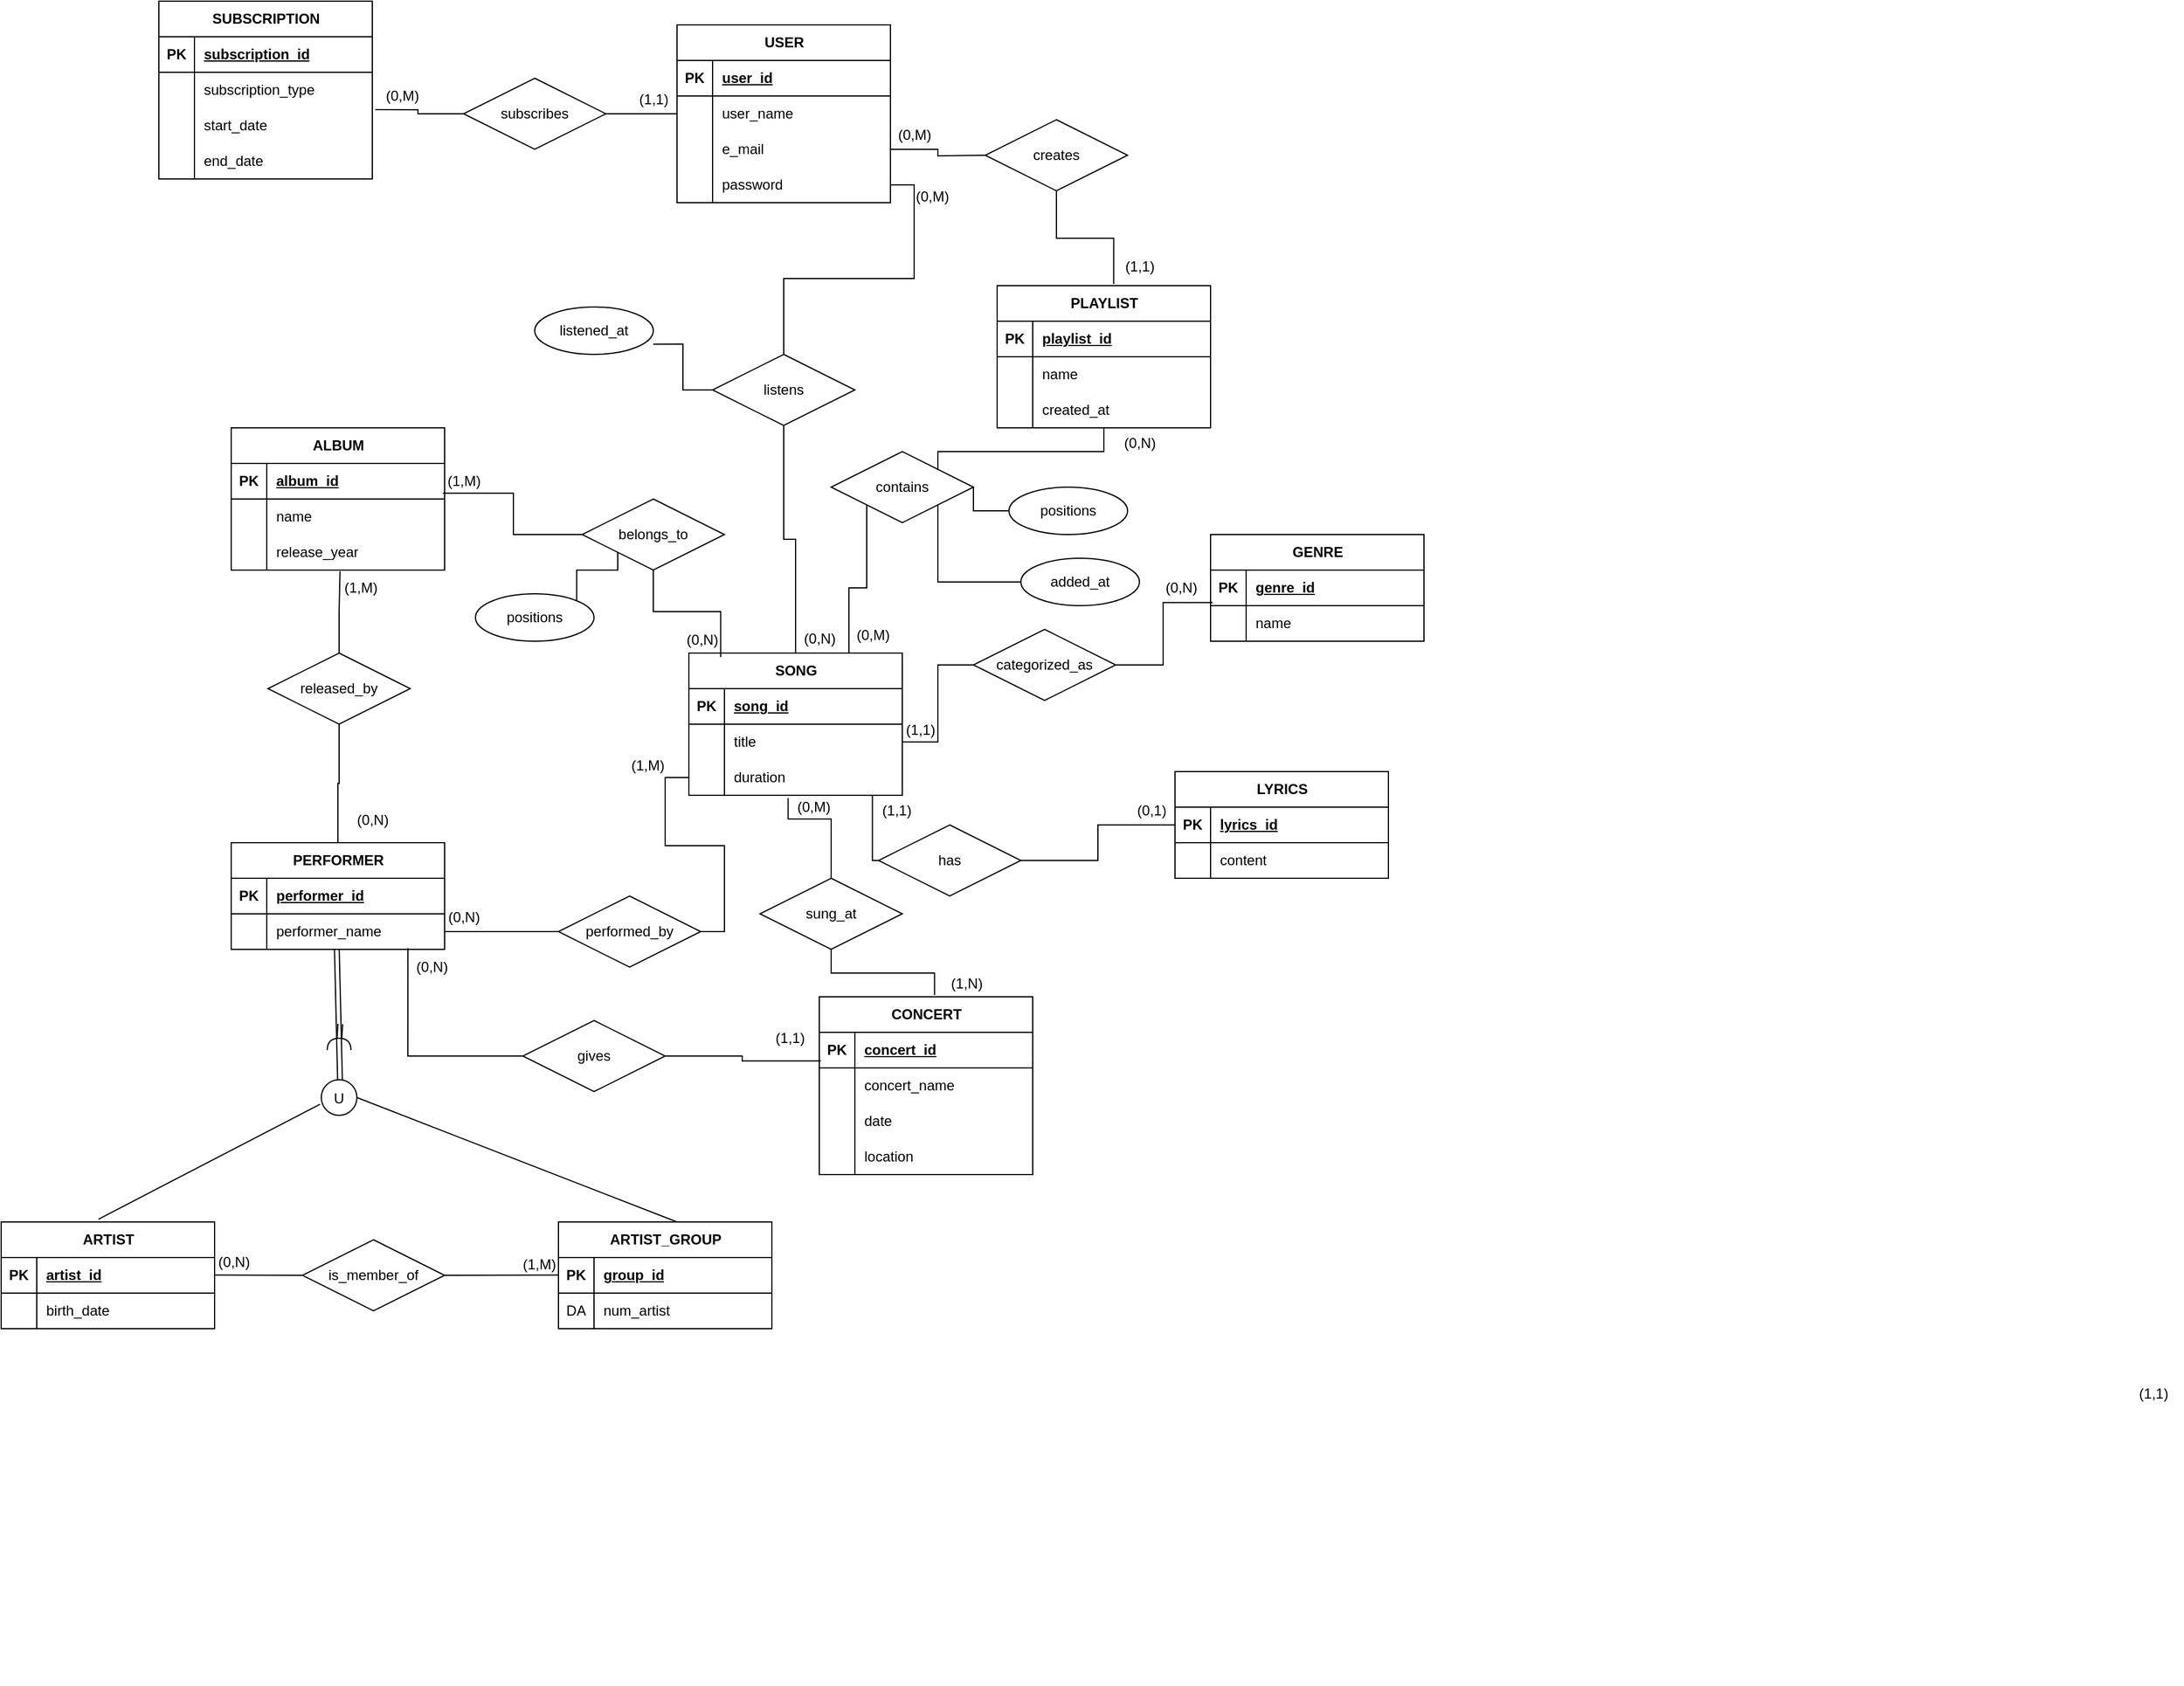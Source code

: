<mxfile version="24.9.0">
  <diagram name="Sayfa -1" id="PRqtSLGN0Fp80cu9XWL-">
    <mxGraphModel grid="1" page="1" gridSize="10" guides="1" tooltips="1" connect="1" arrows="1" fold="1" pageScale="1" pageWidth="827" pageHeight="1169" math="0" shadow="0">
      <root>
        <mxCell id="0" />
        <mxCell id="1" parent="0" />
        <mxCell id="9pSKVWQmaO97GeXESqrU-8" value="ARTIST" style="shape=table;startSize=30;container=1;collapsible=1;childLayout=tableLayout;fixedRows=1;rowLines=0;fontStyle=1;align=center;resizeLast=1;html=1;" vertex="1" parent="1">
          <mxGeometry x="130" y="200" width="180" height="90" as="geometry">
            <mxRectangle x="90" y="230" width="70" height="30" as="alternateBounds" />
          </mxGeometry>
        </mxCell>
        <mxCell id="9pSKVWQmaO97GeXESqrU-9" value="" style="shape=tableRow;horizontal=0;startSize=0;swimlaneHead=0;swimlaneBody=0;fillColor=none;collapsible=0;dropTarget=0;points=[[0,0.5],[1,0.5]];portConstraint=eastwest;top=0;left=0;right=0;bottom=1;" vertex="1" parent="9pSKVWQmaO97GeXESqrU-8">
          <mxGeometry y="30" width="180" height="30" as="geometry" />
        </mxCell>
        <mxCell id="9pSKVWQmaO97GeXESqrU-10" value="PK" style="shape=partialRectangle;connectable=0;fillColor=none;top=0;left=0;bottom=0;right=0;fontStyle=1;overflow=hidden;whiteSpace=wrap;html=1;" vertex="1" parent="9pSKVWQmaO97GeXESqrU-9">
          <mxGeometry width="30" height="30" as="geometry">
            <mxRectangle width="30" height="30" as="alternateBounds" />
          </mxGeometry>
        </mxCell>
        <mxCell id="9pSKVWQmaO97GeXESqrU-11" value="artist_id" style="shape=partialRectangle;connectable=0;fillColor=none;top=0;left=0;bottom=0;right=0;align=left;spacingLeft=6;fontStyle=5;overflow=hidden;whiteSpace=wrap;html=1;" vertex="1" parent="9pSKVWQmaO97GeXESqrU-9">
          <mxGeometry x="30" width="150" height="30" as="geometry">
            <mxRectangle width="150" height="30" as="alternateBounds" />
          </mxGeometry>
        </mxCell>
        <mxCell id="9pSKVWQmaO97GeXESqrU-12" value="" style="shape=tableRow;horizontal=0;startSize=0;swimlaneHead=0;swimlaneBody=0;fillColor=none;collapsible=0;dropTarget=0;points=[[0,0.5],[1,0.5]];portConstraint=eastwest;top=0;left=0;right=0;bottom=0;" vertex="1" parent="9pSKVWQmaO97GeXESqrU-8">
          <mxGeometry y="60" width="180" height="30" as="geometry" />
        </mxCell>
        <mxCell id="9pSKVWQmaO97GeXESqrU-13" value="" style="shape=partialRectangle;connectable=0;fillColor=none;top=0;left=0;bottom=0;right=0;editable=1;overflow=hidden;whiteSpace=wrap;html=1;" vertex="1" parent="9pSKVWQmaO97GeXESqrU-12">
          <mxGeometry width="30" height="30" as="geometry">
            <mxRectangle width="30" height="30" as="alternateBounds" />
          </mxGeometry>
        </mxCell>
        <mxCell id="9pSKVWQmaO97GeXESqrU-14" value="birth_date" style="shape=partialRectangle;connectable=0;fillColor=none;top=0;left=0;bottom=0;right=0;align=left;spacingLeft=6;overflow=hidden;whiteSpace=wrap;html=1;" vertex="1" parent="9pSKVWQmaO97GeXESqrU-12">
          <mxGeometry x="30" width="150" height="30" as="geometry">
            <mxRectangle width="150" height="30" as="alternateBounds" />
          </mxGeometry>
        </mxCell>
        <mxCell id="9pSKVWQmaO97GeXESqrU-21" value="GENRE" style="shape=table;startSize=30;container=1;collapsible=1;childLayout=tableLayout;fixedRows=1;rowLines=0;fontStyle=1;align=center;resizeLast=1;html=1;" vertex="1" parent="1">
          <mxGeometry x="1150" y="-380" width="180" height="90" as="geometry">
            <mxRectangle x="90" y="230" width="70" height="30" as="alternateBounds" />
          </mxGeometry>
        </mxCell>
        <mxCell id="9pSKVWQmaO97GeXESqrU-22" value="" style="shape=tableRow;horizontal=0;startSize=0;swimlaneHead=0;swimlaneBody=0;fillColor=none;collapsible=0;dropTarget=0;points=[[0,0.5],[1,0.5]];portConstraint=eastwest;top=0;left=0;right=0;bottom=1;" vertex="1" parent="9pSKVWQmaO97GeXESqrU-21">
          <mxGeometry y="30" width="180" height="30" as="geometry" />
        </mxCell>
        <mxCell id="9pSKVWQmaO97GeXESqrU-23" value="PK" style="shape=partialRectangle;connectable=0;fillColor=none;top=0;left=0;bottom=0;right=0;fontStyle=1;overflow=hidden;whiteSpace=wrap;html=1;" vertex="1" parent="9pSKVWQmaO97GeXESqrU-22">
          <mxGeometry width="30" height="30" as="geometry">
            <mxRectangle width="30" height="30" as="alternateBounds" />
          </mxGeometry>
        </mxCell>
        <mxCell id="9pSKVWQmaO97GeXESqrU-24" value="genre_id" style="shape=partialRectangle;connectable=0;fillColor=none;top=0;left=0;bottom=0;right=0;align=left;spacingLeft=6;fontStyle=5;overflow=hidden;whiteSpace=wrap;html=1;" vertex="1" parent="9pSKVWQmaO97GeXESqrU-22">
          <mxGeometry x="30" width="150" height="30" as="geometry">
            <mxRectangle width="150" height="30" as="alternateBounds" />
          </mxGeometry>
        </mxCell>
        <mxCell id="9pSKVWQmaO97GeXESqrU-25" value="" style="shape=tableRow;horizontal=0;startSize=0;swimlaneHead=0;swimlaneBody=0;fillColor=none;collapsible=0;dropTarget=0;points=[[0,0.5],[1,0.5]];portConstraint=eastwest;top=0;left=0;right=0;bottom=0;" vertex="1" parent="9pSKVWQmaO97GeXESqrU-21">
          <mxGeometry y="60" width="180" height="30" as="geometry" />
        </mxCell>
        <mxCell id="9pSKVWQmaO97GeXESqrU-26" value="" style="shape=partialRectangle;connectable=0;fillColor=none;top=0;left=0;bottom=0;right=0;editable=1;overflow=hidden;whiteSpace=wrap;html=1;" vertex="1" parent="9pSKVWQmaO97GeXESqrU-25">
          <mxGeometry width="30" height="30" as="geometry">
            <mxRectangle width="30" height="30" as="alternateBounds" />
          </mxGeometry>
        </mxCell>
        <mxCell id="9pSKVWQmaO97GeXESqrU-27" value="name&lt;span style=&quot;white-space: pre;&quot;&gt;&#x9;&lt;/span&gt;" style="shape=partialRectangle;connectable=0;fillColor=none;top=0;left=0;bottom=0;right=0;align=left;spacingLeft=6;overflow=hidden;whiteSpace=wrap;html=1;" vertex="1" parent="9pSKVWQmaO97GeXESqrU-25">
          <mxGeometry x="30" width="150" height="30" as="geometry">
            <mxRectangle width="150" height="30" as="alternateBounds" />
          </mxGeometry>
        </mxCell>
        <mxCell id="9pSKVWQmaO97GeXESqrU-41" value="ARTIST_GROUP" style="shape=table;startSize=30;container=1;collapsible=1;childLayout=tableLayout;fixedRows=1;rowLines=0;fontStyle=1;align=center;resizeLast=1;html=1;" vertex="1" parent="1">
          <mxGeometry x="600" y="200" width="180" height="90" as="geometry">
            <mxRectangle x="90" y="230" width="70" height="30" as="alternateBounds" />
          </mxGeometry>
        </mxCell>
        <mxCell id="9pSKVWQmaO97GeXESqrU-42" value="" style="shape=tableRow;horizontal=0;startSize=0;swimlaneHead=0;swimlaneBody=0;fillColor=none;collapsible=0;dropTarget=0;points=[[0,0.5],[1,0.5]];portConstraint=eastwest;top=0;left=0;right=0;bottom=1;" vertex="1" parent="9pSKVWQmaO97GeXESqrU-41">
          <mxGeometry y="30" width="180" height="30" as="geometry" />
        </mxCell>
        <mxCell id="9pSKVWQmaO97GeXESqrU-43" value="PK" style="shape=partialRectangle;connectable=0;fillColor=none;top=0;left=0;bottom=0;right=0;fontStyle=1;overflow=hidden;whiteSpace=wrap;html=1;" vertex="1" parent="9pSKVWQmaO97GeXESqrU-42">
          <mxGeometry width="30" height="30" as="geometry">
            <mxRectangle width="30" height="30" as="alternateBounds" />
          </mxGeometry>
        </mxCell>
        <mxCell id="9pSKVWQmaO97GeXESqrU-44" value="group_id" style="shape=partialRectangle;connectable=0;fillColor=none;top=0;left=0;bottom=0;right=0;align=left;spacingLeft=6;fontStyle=5;overflow=hidden;whiteSpace=wrap;html=1;" vertex="1" parent="9pSKVWQmaO97GeXESqrU-42">
          <mxGeometry x="30" width="150" height="30" as="geometry">
            <mxRectangle width="150" height="30" as="alternateBounds" />
          </mxGeometry>
        </mxCell>
        <mxCell id="9pSKVWQmaO97GeXESqrU-45" value="" style="shape=tableRow;horizontal=0;startSize=0;swimlaneHead=0;swimlaneBody=0;fillColor=none;collapsible=0;dropTarget=0;points=[[0,0.5],[1,0.5]];portConstraint=eastwest;top=0;left=0;right=0;bottom=0;" vertex="1" parent="9pSKVWQmaO97GeXESqrU-41">
          <mxGeometry y="60" width="180" height="30" as="geometry" />
        </mxCell>
        <mxCell id="9pSKVWQmaO97GeXESqrU-46" value="DA" style="shape=partialRectangle;connectable=0;fillColor=none;top=0;left=0;bottom=0;right=0;editable=1;overflow=hidden;whiteSpace=wrap;html=1;" vertex="1" parent="9pSKVWQmaO97GeXESqrU-45">
          <mxGeometry width="30" height="30" as="geometry">
            <mxRectangle width="30" height="30" as="alternateBounds" />
          </mxGeometry>
        </mxCell>
        <mxCell id="9pSKVWQmaO97GeXESqrU-47" value="num_artist" style="shape=partialRectangle;connectable=0;fillColor=none;top=0;left=0;bottom=0;right=0;align=left;spacingLeft=6;overflow=hidden;whiteSpace=wrap;html=1;" vertex="1" parent="9pSKVWQmaO97GeXESqrU-45">
          <mxGeometry x="30" width="150" height="30" as="geometry">
            <mxRectangle width="150" height="30" as="alternateBounds" />
          </mxGeometry>
        </mxCell>
        <mxCell id="9pSKVWQmaO97GeXESqrU-54" value="PERFORMER" style="shape=table;startSize=30;container=1;collapsible=1;childLayout=tableLayout;fixedRows=1;rowLines=0;fontStyle=1;align=center;resizeLast=1;html=1;" vertex="1" parent="1">
          <mxGeometry x="324" y="-120" width="180" height="90" as="geometry">
            <mxRectangle x="90" y="230" width="70" height="30" as="alternateBounds" />
          </mxGeometry>
        </mxCell>
        <mxCell id="9pSKVWQmaO97GeXESqrU-55" value="" style="shape=tableRow;horizontal=0;startSize=0;swimlaneHead=0;swimlaneBody=0;fillColor=none;collapsible=0;dropTarget=0;points=[[0,0.5],[1,0.5]];portConstraint=eastwest;top=0;left=0;right=0;bottom=1;" vertex="1" parent="9pSKVWQmaO97GeXESqrU-54">
          <mxGeometry y="30" width="180" height="30" as="geometry" />
        </mxCell>
        <mxCell id="9pSKVWQmaO97GeXESqrU-56" value="PK" style="shape=partialRectangle;connectable=0;fillColor=none;top=0;left=0;bottom=0;right=0;fontStyle=1;overflow=hidden;whiteSpace=wrap;html=1;" vertex="1" parent="9pSKVWQmaO97GeXESqrU-55">
          <mxGeometry width="30" height="30" as="geometry">
            <mxRectangle width="30" height="30" as="alternateBounds" />
          </mxGeometry>
        </mxCell>
        <mxCell id="9pSKVWQmaO97GeXESqrU-57" value="performer_id" style="shape=partialRectangle;connectable=0;fillColor=none;top=0;left=0;bottom=0;right=0;align=left;spacingLeft=6;fontStyle=5;overflow=hidden;whiteSpace=wrap;html=1;" vertex="1" parent="9pSKVWQmaO97GeXESqrU-55">
          <mxGeometry x="30" width="150" height="30" as="geometry">
            <mxRectangle width="150" height="30" as="alternateBounds" />
          </mxGeometry>
        </mxCell>
        <mxCell id="9pSKVWQmaO97GeXESqrU-58" value="" style="shape=tableRow;horizontal=0;startSize=0;swimlaneHead=0;swimlaneBody=0;fillColor=none;collapsible=0;dropTarget=0;points=[[0,0.5],[1,0.5]];portConstraint=eastwest;top=0;left=0;right=0;bottom=0;" vertex="1" parent="9pSKVWQmaO97GeXESqrU-54">
          <mxGeometry y="60" width="180" height="30" as="geometry" />
        </mxCell>
        <mxCell id="9pSKVWQmaO97GeXESqrU-59" value="" style="shape=partialRectangle;connectable=0;fillColor=none;top=0;left=0;bottom=0;right=0;editable=1;overflow=hidden;whiteSpace=wrap;html=1;" vertex="1" parent="9pSKVWQmaO97GeXESqrU-58">
          <mxGeometry width="30" height="30" as="geometry">
            <mxRectangle width="30" height="30" as="alternateBounds" />
          </mxGeometry>
        </mxCell>
        <mxCell id="9pSKVWQmaO97GeXESqrU-60" value="performer_name&lt;span style=&quot;white-space: pre;&quot;&gt;&#x9;&lt;/span&gt;" style="shape=partialRectangle;connectable=0;fillColor=none;top=0;left=0;bottom=0;right=0;align=left;spacingLeft=6;overflow=hidden;whiteSpace=wrap;html=1;" vertex="1" parent="9pSKVWQmaO97GeXESqrU-58">
          <mxGeometry x="30" width="150" height="30" as="geometry">
            <mxRectangle width="150" height="30" as="alternateBounds" />
          </mxGeometry>
        </mxCell>
        <mxCell id="9pSKVWQmaO97GeXESqrU-68" value="is_member_of" style="shape=rhombus;perimeter=rhombusPerimeter;whiteSpace=wrap;html=1;align=center;" vertex="1" parent="1">
          <mxGeometry x="384" y="215" width="120" height="60" as="geometry" />
        </mxCell>
        <mxCell id="9pSKVWQmaO97GeXESqrU-69" value="" style="shape=link;html=1;rounded=0;exitX=0.495;exitY=0.988;exitDx=0;exitDy=0;exitPerimeter=0;" edge="1" parent="1" source="9pSKVWQmaO97GeXESqrU-58">
          <mxGeometry relative="1" as="geometry">
            <mxPoint x="414" y="50" as="sourcePoint" />
            <mxPoint x="416" y="90" as="targetPoint" />
          </mxGeometry>
        </mxCell>
        <mxCell id="9pSKVWQmaO97GeXESqrU-73" style="rounded=0;orthogonalLoop=1;jettySize=auto;html=1;exitX=1;exitY=0.5;exitDx=0;exitDy=0;entryX=0.556;entryY=0;entryDx=0;entryDy=0;entryPerimeter=0;endArrow=none;endFill=0;" edge="1" parent="1" source="9pSKVWQmaO97GeXESqrU-71" target="9pSKVWQmaO97GeXESqrU-41">
          <mxGeometry relative="1" as="geometry" />
        </mxCell>
        <mxCell id="9pSKVWQmaO97GeXESqrU-71" value="U" style="ellipse;fontStyle=0" vertex="1" parent="1">
          <mxGeometry x="400" y="80" width="30" height="30" as="geometry" />
        </mxCell>
        <mxCell id="9pSKVWQmaO97GeXESqrU-72" value="" style="endArrow=none;html=1;rounded=0;exitX=0.456;exitY=-0.026;exitDx=0;exitDy=0;exitPerimeter=0;entryX=-0.037;entryY=0.69;entryDx=0;entryDy=0;entryPerimeter=0;" edge="1" parent="1" source="9pSKVWQmaO97GeXESqrU-8" target="9pSKVWQmaO97GeXESqrU-71">
          <mxGeometry relative="1" as="geometry">
            <mxPoint x="320" y="110" as="sourcePoint" />
            <mxPoint x="480" y="110" as="targetPoint" />
          </mxGeometry>
        </mxCell>
        <mxCell id="9pSKVWQmaO97GeXESqrU-75" value="" style="shape=link;html=1;rounded=0;exitX=0.504;exitY=0.988;exitDx=0;exitDy=0;exitPerimeter=0;" edge="1" parent="1" target="9pSKVWQmaO97GeXESqrU-74">
          <mxGeometry relative="1" as="geometry">
            <mxPoint x="416" y="33" as="sourcePoint" />
            <mxPoint x="416" y="90" as="targetPoint" />
          </mxGeometry>
        </mxCell>
        <mxCell id="9pSKVWQmaO97GeXESqrU-74" value="" style="shape=requiredInterface;html=1;verticalLabelPosition=bottom;sketch=0;rotation=-90;" vertex="1" parent="1">
          <mxGeometry x="410" y="40" width="10" height="20" as="geometry" />
        </mxCell>
        <mxCell id="9pSKVWQmaO97GeXESqrU-76" value="" style="endArrow=none;html=1;rounded=0;exitX=1;exitY=0.5;exitDx=0;exitDy=0;" edge="1" parent="1" source="9pSKVWQmaO97GeXESqrU-68">
          <mxGeometry relative="1" as="geometry">
            <mxPoint x="440" y="244.71" as="sourcePoint" />
            <mxPoint x="600" y="244.71" as="targetPoint" />
          </mxGeometry>
        </mxCell>
        <mxCell id="9pSKVWQmaO97GeXESqrU-77" value="(1,M)" style="resizable=0;html=1;whiteSpace=wrap;align=right;verticalAlign=bottom;" connectable="0" vertex="1" parent="9pSKVWQmaO97GeXESqrU-76">
          <mxGeometry x="1" relative="1" as="geometry" />
        </mxCell>
        <mxCell id="9pSKVWQmaO97GeXESqrU-79" value="" style="endArrow=none;html=1;rounded=0;entryX=0;entryY=0.5;entryDx=0;entryDy=0;" edge="1" parent="1" target="9pSKVWQmaO97GeXESqrU-68">
          <mxGeometry relative="1" as="geometry">
            <mxPoint x="310" y="244.71" as="sourcePoint" />
            <mxPoint x="470" y="244.71" as="targetPoint" />
          </mxGeometry>
        </mxCell>
        <mxCell id="9pSKVWQmaO97GeXESqrU-80" value="" style="resizable=0;html=1;whiteSpace=wrap;align=right;verticalAlign=bottom;" connectable="0" vertex="1" parent="9pSKVWQmaO97GeXESqrU-79">
          <mxGeometry x="1" relative="1" as="geometry" />
        </mxCell>
        <mxCell id="9pSKVWQmaO97GeXESqrU-81" value="(0,N)" style="text;html=1;align=center;verticalAlign=middle;resizable=0;points=[];autosize=1;strokeColor=none;fillColor=none;" vertex="1" parent="1">
          <mxGeometry x="301" y="219" width="50" height="30" as="geometry" />
        </mxCell>
        <mxCell id="9pSKVWQmaO97GeXESqrU-224" style="edgeStyle=orthogonalEdgeStyle;rounded=0;orthogonalLoop=1;jettySize=auto;html=1;exitX=0.75;exitY=0;exitDx=0;exitDy=0;entryX=0;entryY=1;entryDx=0;entryDy=0;endArrow=none;endFill=0;" edge="1" parent="1" source="9pSKVWQmaO97GeXESqrU-82" target="9pSKVWQmaO97GeXESqrU-223">
          <mxGeometry relative="1" as="geometry" />
        </mxCell>
        <mxCell id="9pSKVWQmaO97GeXESqrU-82" value="SONG" style="shape=table;startSize=30;container=1;collapsible=1;childLayout=tableLayout;fixedRows=1;rowLines=0;fontStyle=1;align=center;resizeLast=1;html=1;" vertex="1" parent="1">
          <mxGeometry x="710" y="-280" width="180" height="120" as="geometry">
            <mxRectangle x="90" y="230" width="70" height="30" as="alternateBounds" />
          </mxGeometry>
        </mxCell>
        <mxCell id="9pSKVWQmaO97GeXESqrU-83" value="" style="shape=tableRow;horizontal=0;startSize=0;swimlaneHead=0;swimlaneBody=0;fillColor=none;collapsible=0;dropTarget=0;points=[[0,0.5],[1,0.5]];portConstraint=eastwest;top=0;left=0;right=0;bottom=1;" vertex="1" parent="9pSKVWQmaO97GeXESqrU-82">
          <mxGeometry y="30" width="180" height="30" as="geometry" />
        </mxCell>
        <mxCell id="9pSKVWQmaO97GeXESqrU-84" value="PK" style="shape=partialRectangle;connectable=0;fillColor=none;top=0;left=0;bottom=0;right=0;fontStyle=1;overflow=hidden;whiteSpace=wrap;html=1;" vertex="1" parent="9pSKVWQmaO97GeXESqrU-83">
          <mxGeometry width="30" height="30" as="geometry">
            <mxRectangle width="30" height="30" as="alternateBounds" />
          </mxGeometry>
        </mxCell>
        <mxCell id="9pSKVWQmaO97GeXESqrU-85" value="song_id" style="shape=partialRectangle;connectable=0;fillColor=none;top=0;left=0;bottom=0;right=0;align=left;spacingLeft=6;fontStyle=5;overflow=hidden;whiteSpace=wrap;html=1;" vertex="1" parent="9pSKVWQmaO97GeXESqrU-83">
          <mxGeometry x="30" width="150" height="30" as="geometry">
            <mxRectangle width="150" height="30" as="alternateBounds" />
          </mxGeometry>
        </mxCell>
        <mxCell id="9pSKVWQmaO97GeXESqrU-86" value="" style="shape=tableRow;horizontal=0;startSize=0;swimlaneHead=0;swimlaneBody=0;fillColor=none;collapsible=0;dropTarget=0;points=[[0,0.5],[1,0.5]];portConstraint=eastwest;top=0;left=0;right=0;bottom=0;" vertex="1" parent="9pSKVWQmaO97GeXESqrU-82">
          <mxGeometry y="60" width="180" height="30" as="geometry" />
        </mxCell>
        <mxCell id="9pSKVWQmaO97GeXESqrU-87" value="" style="shape=partialRectangle;connectable=0;fillColor=none;top=0;left=0;bottom=0;right=0;editable=1;overflow=hidden;whiteSpace=wrap;html=1;" vertex="1" parent="9pSKVWQmaO97GeXESqrU-86">
          <mxGeometry width="30" height="30" as="geometry">
            <mxRectangle width="30" height="30" as="alternateBounds" />
          </mxGeometry>
        </mxCell>
        <mxCell id="9pSKVWQmaO97GeXESqrU-88" value="title" style="shape=partialRectangle;connectable=0;fillColor=none;top=0;left=0;bottom=0;right=0;align=left;spacingLeft=6;overflow=hidden;whiteSpace=wrap;html=1;" vertex="1" parent="9pSKVWQmaO97GeXESqrU-86">
          <mxGeometry x="30" width="150" height="30" as="geometry">
            <mxRectangle width="150" height="30" as="alternateBounds" />
          </mxGeometry>
        </mxCell>
        <mxCell id="9pSKVWQmaO97GeXESqrU-89" value="" style="shape=tableRow;horizontal=0;startSize=0;swimlaneHead=0;swimlaneBody=0;fillColor=none;collapsible=0;dropTarget=0;points=[[0,0.5],[1,0.5]];portConstraint=eastwest;top=0;left=0;right=0;bottom=0;" vertex="1" parent="9pSKVWQmaO97GeXESqrU-82">
          <mxGeometry y="90" width="180" height="30" as="geometry" />
        </mxCell>
        <mxCell id="9pSKVWQmaO97GeXESqrU-90" value="" style="shape=partialRectangle;connectable=0;fillColor=none;top=0;left=0;bottom=0;right=0;editable=1;overflow=hidden;whiteSpace=wrap;html=1;" vertex="1" parent="9pSKVWQmaO97GeXESqrU-89">
          <mxGeometry width="30" height="30" as="geometry">
            <mxRectangle width="30" height="30" as="alternateBounds" />
          </mxGeometry>
        </mxCell>
        <mxCell id="9pSKVWQmaO97GeXESqrU-91" value="duration" style="shape=partialRectangle;connectable=0;fillColor=none;top=0;left=0;bottom=0;right=0;align=left;spacingLeft=6;overflow=hidden;whiteSpace=wrap;html=1;" vertex="1" parent="9pSKVWQmaO97GeXESqrU-89">
          <mxGeometry x="30" width="150" height="30" as="geometry">
            <mxRectangle width="150" height="30" as="alternateBounds" />
          </mxGeometry>
        </mxCell>
        <mxCell id="9pSKVWQmaO97GeXESqrU-119" value="" style="shape=tableRow;horizontal=0;startSize=0;swimlaneHead=0;swimlaneBody=0;fillColor=none;collapsible=0;dropTarget=0;points=[[0,0.5],[1,0.5]];portConstraint=eastwest;top=0;left=0;right=0;bottom=0;" vertex="1" parent="1">
          <mxGeometry x="240" y="560" width="180" height="30" as="geometry" />
        </mxCell>
        <mxCell id="9pSKVWQmaO97GeXESqrU-120" value="" style="shape=partialRectangle;connectable=0;fillColor=none;top=0;left=0;bottom=0;right=0;editable=1;overflow=hidden;whiteSpace=wrap;html=1;" vertex="1" parent="9pSKVWQmaO97GeXESqrU-119">
          <mxGeometry width="30" height="30" as="geometry">
            <mxRectangle width="30" height="30" as="alternateBounds" />
          </mxGeometry>
        </mxCell>
        <mxCell id="9pSKVWQmaO97GeXESqrU-137" style="edgeStyle=orthogonalEdgeStyle;rounded=0;orthogonalLoop=1;jettySize=auto;html=1;exitX=0;exitY=0.5;exitDx=0;exitDy=0;endArrow=none;endFill=0;" edge="1" parent="1" source="9pSKVWQmaO97GeXESqrU-134" target="9pSKVWQmaO97GeXESqrU-58">
          <mxGeometry relative="1" as="geometry" />
        </mxCell>
        <mxCell id="9pSKVWQmaO97GeXESqrU-134" value="performed_by" style="shape=rhombus;perimeter=rhombusPerimeter;whiteSpace=wrap;html=1;align=center;" vertex="1" parent="1">
          <mxGeometry x="600" y="-75" width="120" height="60" as="geometry" />
        </mxCell>
        <mxCell id="9pSKVWQmaO97GeXESqrU-136" style="edgeStyle=orthogonalEdgeStyle;rounded=0;orthogonalLoop=1;jettySize=auto;html=1;exitX=0;exitY=0.5;exitDx=0;exitDy=0;entryX=1;entryY=0.5;entryDx=0;entryDy=0;endArrow=none;endFill=0;" edge="1" parent="1" source="9pSKVWQmaO97GeXESqrU-89" target="9pSKVWQmaO97GeXESqrU-134">
          <mxGeometry relative="1" as="geometry" />
        </mxCell>
        <mxCell id="9pSKVWQmaO97GeXESqrU-138" value="(1,M)" style="text;html=1;align=center;verticalAlign=middle;resizable=0;points=[];autosize=1;strokeColor=none;fillColor=none;" vertex="1" parent="1">
          <mxGeometry x="650" y="-200" width="50" height="30" as="geometry" />
        </mxCell>
        <mxCell id="9pSKVWQmaO97GeXESqrU-139" value="(0,N)" style="text;html=1;align=center;verticalAlign=middle;resizable=0;points=[];autosize=1;strokeColor=none;fillColor=none;" vertex="1" parent="1">
          <mxGeometry x="495" y="-72" width="50" height="30" as="geometry" />
        </mxCell>
        <mxCell id="9pSKVWQmaO97GeXESqrU-140" value="ALBUM" style="shape=table;startSize=30;container=1;collapsible=1;childLayout=tableLayout;fixedRows=1;rowLines=0;fontStyle=1;align=center;resizeLast=1;html=1;" vertex="1" parent="1">
          <mxGeometry x="324" y="-470" width="180" height="120" as="geometry">
            <mxRectangle x="90" y="230" width="70" height="30" as="alternateBounds" />
          </mxGeometry>
        </mxCell>
        <mxCell id="9pSKVWQmaO97GeXESqrU-141" value="" style="shape=tableRow;horizontal=0;startSize=0;swimlaneHead=0;swimlaneBody=0;fillColor=none;collapsible=0;dropTarget=0;points=[[0,0.5],[1,0.5]];portConstraint=eastwest;top=0;left=0;right=0;bottom=1;" vertex="1" parent="9pSKVWQmaO97GeXESqrU-140">
          <mxGeometry y="30" width="180" height="30" as="geometry" />
        </mxCell>
        <mxCell id="9pSKVWQmaO97GeXESqrU-142" value="PK" style="shape=partialRectangle;connectable=0;fillColor=none;top=0;left=0;bottom=0;right=0;fontStyle=1;overflow=hidden;whiteSpace=wrap;html=1;" vertex="1" parent="9pSKVWQmaO97GeXESqrU-141">
          <mxGeometry width="30" height="30" as="geometry">
            <mxRectangle width="30" height="30" as="alternateBounds" />
          </mxGeometry>
        </mxCell>
        <mxCell id="9pSKVWQmaO97GeXESqrU-143" value="album_id" style="shape=partialRectangle;connectable=0;fillColor=none;top=0;left=0;bottom=0;right=0;align=left;spacingLeft=6;fontStyle=5;overflow=hidden;whiteSpace=wrap;html=1;" vertex="1" parent="9pSKVWQmaO97GeXESqrU-141">
          <mxGeometry x="30" width="150" height="30" as="geometry">
            <mxRectangle width="150" height="30" as="alternateBounds" />
          </mxGeometry>
        </mxCell>
        <mxCell id="9pSKVWQmaO97GeXESqrU-144" value="" style="shape=tableRow;horizontal=0;startSize=0;swimlaneHead=0;swimlaneBody=0;fillColor=none;collapsible=0;dropTarget=0;points=[[0,0.5],[1,0.5]];portConstraint=eastwest;top=0;left=0;right=0;bottom=0;" vertex="1" parent="9pSKVWQmaO97GeXESqrU-140">
          <mxGeometry y="60" width="180" height="30" as="geometry" />
        </mxCell>
        <mxCell id="9pSKVWQmaO97GeXESqrU-145" value="" style="shape=partialRectangle;connectable=0;fillColor=none;top=0;left=0;bottom=0;right=0;editable=1;overflow=hidden;whiteSpace=wrap;html=1;" vertex="1" parent="9pSKVWQmaO97GeXESqrU-144">
          <mxGeometry width="30" height="30" as="geometry">
            <mxRectangle width="30" height="30" as="alternateBounds" />
          </mxGeometry>
        </mxCell>
        <mxCell id="9pSKVWQmaO97GeXESqrU-146" value="name" style="shape=partialRectangle;connectable=0;fillColor=none;top=0;left=0;bottom=0;right=0;align=left;spacingLeft=6;overflow=hidden;whiteSpace=wrap;html=1;" vertex="1" parent="9pSKVWQmaO97GeXESqrU-144">
          <mxGeometry x="30" width="150" height="30" as="geometry">
            <mxRectangle width="150" height="30" as="alternateBounds" />
          </mxGeometry>
        </mxCell>
        <mxCell id="9pSKVWQmaO97GeXESqrU-147" value="" style="shape=tableRow;horizontal=0;startSize=0;swimlaneHead=0;swimlaneBody=0;fillColor=none;collapsible=0;dropTarget=0;points=[[0,0.5],[1,0.5]];portConstraint=eastwest;top=0;left=0;right=0;bottom=0;" vertex="1" parent="9pSKVWQmaO97GeXESqrU-140">
          <mxGeometry y="90" width="180" height="30" as="geometry" />
        </mxCell>
        <mxCell id="9pSKVWQmaO97GeXESqrU-148" value="" style="shape=partialRectangle;connectable=0;fillColor=none;top=0;left=0;bottom=0;right=0;editable=1;overflow=hidden;whiteSpace=wrap;html=1;" vertex="1" parent="9pSKVWQmaO97GeXESqrU-147">
          <mxGeometry width="30" height="30" as="geometry">
            <mxRectangle width="30" height="30" as="alternateBounds" />
          </mxGeometry>
        </mxCell>
        <mxCell id="9pSKVWQmaO97GeXESqrU-149" value="release_year" style="shape=partialRectangle;connectable=0;fillColor=none;top=0;left=0;bottom=0;right=0;align=left;spacingLeft=6;overflow=hidden;whiteSpace=wrap;html=1;" vertex="1" parent="9pSKVWQmaO97GeXESqrU-147">
          <mxGeometry x="30" width="150" height="30" as="geometry">
            <mxRectangle width="150" height="30" as="alternateBounds" />
          </mxGeometry>
        </mxCell>
        <mxCell id="9pSKVWQmaO97GeXESqrU-164" style="edgeStyle=orthogonalEdgeStyle;rounded=0;orthogonalLoop=1;jettySize=auto;html=1;exitX=0;exitY=0.5;exitDx=0;exitDy=0;entryX=0.992;entryY=0.838;entryDx=0;entryDy=0;entryPerimeter=0;endArrow=none;endFill=0;" edge="1" parent="1" source="9pSKVWQmaO97GeXESqrU-159" target="9pSKVWQmaO97GeXESqrU-141">
          <mxGeometry relative="1" as="geometry" />
        </mxCell>
        <mxCell id="9pSKVWQmaO97GeXESqrU-159" value="belongs_to" style="shape=rhombus;perimeter=rhombusPerimeter;whiteSpace=wrap;html=1;align=center;" vertex="1" parent="1">
          <mxGeometry x="620" y="-410" width="120" height="60" as="geometry" />
        </mxCell>
        <mxCell id="9pSKVWQmaO97GeXESqrU-163" style="edgeStyle=orthogonalEdgeStyle;rounded=0;orthogonalLoop=1;jettySize=auto;html=1;exitX=0.149;exitY=0.028;exitDx=0;exitDy=0;endArrow=none;endFill=0;exitPerimeter=0;" edge="1" parent="1" source="9pSKVWQmaO97GeXESqrU-82" target="9pSKVWQmaO97GeXESqrU-159">
          <mxGeometry relative="1" as="geometry" />
        </mxCell>
        <mxCell id="9pSKVWQmaO97GeXESqrU-165" value="(0,N)" style="text;html=1;align=center;verticalAlign=middle;resizable=0;points=[];autosize=1;strokeColor=none;fillColor=none;" vertex="1" parent="1">
          <mxGeometry x="696" y="-306" width="50" height="30" as="geometry" />
        </mxCell>
        <mxCell id="9pSKVWQmaO97GeXESqrU-166" value="(1,M)" style="text;html=1;align=center;verticalAlign=middle;resizable=0;points=[];autosize=1;strokeColor=none;fillColor=none;" vertex="1" parent="1">
          <mxGeometry x="495" y="-440" width="50" height="30" as="geometry" />
        </mxCell>
        <mxCell id="9pSKVWQmaO97GeXESqrU-169" style="edgeStyle=orthogonalEdgeStyle;rounded=0;orthogonalLoop=1;jettySize=auto;html=1;exitX=0.5;exitY=1;exitDx=0;exitDy=0;endArrow=none;endFill=0;" edge="1" parent="1" source="9pSKVWQmaO97GeXESqrU-167" target="9pSKVWQmaO97GeXESqrU-54">
          <mxGeometry relative="1" as="geometry" />
        </mxCell>
        <mxCell id="9pSKVWQmaO97GeXESqrU-167" value="released_by" style="shape=rhombus;perimeter=rhombusPerimeter;whiteSpace=wrap;html=1;align=center;" vertex="1" parent="1">
          <mxGeometry x="355" y="-280" width="120" height="60" as="geometry" />
        </mxCell>
        <mxCell id="9pSKVWQmaO97GeXESqrU-168" style="edgeStyle=orthogonalEdgeStyle;rounded=0;orthogonalLoop=1;jettySize=auto;html=1;exitX=0.5;exitY=0;exitDx=0;exitDy=0;entryX=0.51;entryY=1.034;entryDx=0;entryDy=0;entryPerimeter=0;endArrow=none;endFill=0;" edge="1" parent="1" source="9pSKVWQmaO97GeXESqrU-167" target="9pSKVWQmaO97GeXESqrU-147">
          <mxGeometry relative="1" as="geometry" />
        </mxCell>
        <mxCell id="9pSKVWQmaO97GeXESqrU-170" value="(1,M)" style="text;html=1;align=center;verticalAlign=middle;resizable=0;points=[];autosize=1;strokeColor=none;fillColor=none;" vertex="1" parent="1">
          <mxGeometry x="408" y="-350" width="50" height="30" as="geometry" />
        </mxCell>
        <mxCell id="9pSKVWQmaO97GeXESqrU-171" value="(0,N)" style="text;html=1;align=center;verticalAlign=middle;resizable=0;points=[];autosize=1;strokeColor=none;fillColor=none;" vertex="1" parent="1">
          <mxGeometry x="418" y="-154" width="50" height="30" as="geometry" />
        </mxCell>
        <mxCell id="9pSKVWQmaO97GeXESqrU-172" value="LYRICS" style="shape=table;startSize=30;container=1;collapsible=1;childLayout=tableLayout;fixedRows=1;rowLines=0;fontStyle=1;align=center;resizeLast=1;html=1;" vertex="1" parent="1">
          <mxGeometry x="1120" y="-180" width="180" height="90" as="geometry">
            <mxRectangle x="90" y="230" width="70" height="30" as="alternateBounds" />
          </mxGeometry>
        </mxCell>
        <mxCell id="9pSKVWQmaO97GeXESqrU-173" value="" style="shape=tableRow;horizontal=0;startSize=0;swimlaneHead=0;swimlaneBody=0;fillColor=none;collapsible=0;dropTarget=0;points=[[0,0.5],[1,0.5]];portConstraint=eastwest;top=0;left=0;right=0;bottom=1;" vertex="1" parent="9pSKVWQmaO97GeXESqrU-172">
          <mxGeometry y="30" width="180" height="30" as="geometry" />
        </mxCell>
        <mxCell id="9pSKVWQmaO97GeXESqrU-174" value="PK" style="shape=partialRectangle;connectable=0;fillColor=none;top=0;left=0;bottom=0;right=0;fontStyle=1;overflow=hidden;whiteSpace=wrap;html=1;" vertex="1" parent="9pSKVWQmaO97GeXESqrU-173">
          <mxGeometry width="30" height="30" as="geometry">
            <mxRectangle width="30" height="30" as="alternateBounds" />
          </mxGeometry>
        </mxCell>
        <mxCell id="9pSKVWQmaO97GeXESqrU-175" value="lyrics_id" style="shape=partialRectangle;connectable=0;fillColor=none;top=0;left=0;bottom=0;right=0;align=left;spacingLeft=6;fontStyle=5;overflow=hidden;whiteSpace=wrap;html=1;" vertex="1" parent="9pSKVWQmaO97GeXESqrU-173">
          <mxGeometry x="30" width="150" height="30" as="geometry">
            <mxRectangle width="150" height="30" as="alternateBounds" />
          </mxGeometry>
        </mxCell>
        <mxCell id="9pSKVWQmaO97GeXESqrU-182" value="" style="shape=tableRow;horizontal=0;startSize=0;swimlaneHead=0;swimlaneBody=0;fillColor=none;collapsible=0;dropTarget=0;points=[[0,0.5],[1,0.5]];portConstraint=eastwest;top=0;left=0;right=0;bottom=0;" vertex="1" parent="9pSKVWQmaO97GeXESqrU-172">
          <mxGeometry y="60" width="180" height="30" as="geometry" />
        </mxCell>
        <mxCell id="9pSKVWQmaO97GeXESqrU-183" value="" style="shape=partialRectangle;connectable=0;fillColor=none;top=0;left=0;bottom=0;right=0;editable=1;overflow=hidden;whiteSpace=wrap;html=1;" vertex="1" parent="9pSKVWQmaO97GeXESqrU-182">
          <mxGeometry width="30" height="30" as="geometry">
            <mxRectangle width="30" height="30" as="alternateBounds" />
          </mxGeometry>
        </mxCell>
        <mxCell id="9pSKVWQmaO97GeXESqrU-184" value="content" style="shape=partialRectangle;connectable=0;fillColor=none;top=0;left=0;bottom=0;right=0;align=left;spacingLeft=6;overflow=hidden;whiteSpace=wrap;html=1;" vertex="1" parent="9pSKVWQmaO97GeXESqrU-182">
          <mxGeometry x="30" width="150" height="30" as="geometry">
            <mxRectangle width="150" height="30" as="alternateBounds" />
          </mxGeometry>
        </mxCell>
        <mxCell id="9pSKVWQmaO97GeXESqrU-185" value="categorized_as" style="shape=rhombus;perimeter=rhombusPerimeter;whiteSpace=wrap;html=1;align=center;" vertex="1" parent="1">
          <mxGeometry x="950" y="-300" width="120" height="60" as="geometry" />
        </mxCell>
        <mxCell id="9pSKVWQmaO97GeXESqrU-186" style="edgeStyle=orthogonalEdgeStyle;rounded=0;orthogonalLoop=1;jettySize=auto;html=1;exitX=1;exitY=0.5;exitDx=0;exitDy=0;entryX=0;entryY=0.5;entryDx=0;entryDy=0;endArrow=none;endFill=0;" edge="1" parent="1" source="9pSKVWQmaO97GeXESqrU-86" target="9pSKVWQmaO97GeXESqrU-185">
          <mxGeometry relative="1" as="geometry" />
        </mxCell>
        <mxCell id="9pSKVWQmaO97GeXESqrU-187" style="edgeStyle=orthogonalEdgeStyle;rounded=0;orthogonalLoop=1;jettySize=auto;html=1;exitX=1;exitY=0.5;exitDx=0;exitDy=0;entryX=0.01;entryY=-0.087;entryDx=0;entryDy=0;entryPerimeter=0;endArrow=none;endFill=0;" edge="1" parent="1" source="9pSKVWQmaO97GeXESqrU-185" target="9pSKVWQmaO97GeXESqrU-25">
          <mxGeometry relative="1" as="geometry" />
        </mxCell>
        <mxCell id="9pSKVWQmaO97GeXESqrU-188" value="(0,N)" style="text;html=1;align=center;verticalAlign=middle;resizable=0;points=[];autosize=1;strokeColor=none;fillColor=none;" vertex="1" parent="1">
          <mxGeometry x="1100" y="-350" width="50" height="30" as="geometry" />
        </mxCell>
        <mxCell id="9pSKVWQmaO97GeXESqrU-189" value="(1,1)" style="text;html=1;align=center;verticalAlign=middle;resizable=0;points=[];autosize=1;strokeColor=none;fillColor=none;" vertex="1" parent="1">
          <mxGeometry x="880" y="-230" width="50" height="30" as="geometry" />
        </mxCell>
        <mxCell id="9pSKVWQmaO97GeXESqrU-192" style="edgeStyle=orthogonalEdgeStyle;rounded=0;orthogonalLoop=1;jettySize=auto;html=1;exitX=1;exitY=0.5;exitDx=0;exitDy=0;entryX=0;entryY=0.5;entryDx=0;entryDy=0;endArrow=none;endFill=0;" edge="1" parent="1" source="9pSKVWQmaO97GeXESqrU-191" target="9pSKVWQmaO97GeXESqrU-173">
          <mxGeometry relative="1" as="geometry" />
        </mxCell>
        <mxCell id="9pSKVWQmaO97GeXESqrU-191" value="has" style="shape=rhombus;perimeter=rhombusPerimeter;whiteSpace=wrap;html=1;align=center;" vertex="1" parent="1">
          <mxGeometry x="870" y="-135" width="120" height="60" as="geometry" />
        </mxCell>
        <mxCell id="9pSKVWQmaO97GeXESqrU-193" style="edgeStyle=orthogonalEdgeStyle;rounded=0;orthogonalLoop=1;jettySize=auto;html=1;exitX=0;exitY=0.5;exitDx=0;exitDy=0;entryX=0.86;entryY=0.993;entryDx=0;entryDy=0;entryPerimeter=0;endArrow=none;endFill=0;" edge="1" parent="1" source="9pSKVWQmaO97GeXESqrU-191" target="9pSKVWQmaO97GeXESqrU-89">
          <mxGeometry relative="1" as="geometry">
            <Array as="points">
              <mxPoint x="865" y="-105" />
            </Array>
          </mxGeometry>
        </mxCell>
        <mxCell id="9pSKVWQmaO97GeXESqrU-194" value="(0,1)" style="text;html=1;align=center;verticalAlign=middle;resizable=0;points=[];autosize=1;strokeColor=none;fillColor=none;" vertex="1" parent="1">
          <mxGeometry x="1075" y="-162" width="50" height="30" as="geometry" />
        </mxCell>
        <mxCell id="9pSKVWQmaO97GeXESqrU-195" value="(1,1)" style="text;html=1;align=center;verticalAlign=middle;resizable=0;points=[];autosize=1;strokeColor=none;fillColor=none;" vertex="1" parent="1">
          <mxGeometry x="1920" y="330" width="50" height="30" as="geometry" />
        </mxCell>
        <mxCell id="9pSKVWQmaO97GeXESqrU-196" value="USER" style="shape=table;startSize=30;container=1;collapsible=1;childLayout=tableLayout;fixedRows=1;rowLines=0;fontStyle=1;align=center;resizeLast=1;html=1;" vertex="1" parent="1">
          <mxGeometry x="700" y="-810" width="180" height="150" as="geometry">
            <mxRectangle x="90" y="230" width="70" height="30" as="alternateBounds" />
          </mxGeometry>
        </mxCell>
        <mxCell id="9pSKVWQmaO97GeXESqrU-197" value="" style="shape=tableRow;horizontal=0;startSize=0;swimlaneHead=0;swimlaneBody=0;fillColor=none;collapsible=0;dropTarget=0;points=[[0,0.5],[1,0.5]];portConstraint=eastwest;top=0;left=0;right=0;bottom=1;" vertex="1" parent="9pSKVWQmaO97GeXESqrU-196">
          <mxGeometry y="30" width="180" height="30" as="geometry" />
        </mxCell>
        <mxCell id="9pSKVWQmaO97GeXESqrU-198" value="PK" style="shape=partialRectangle;connectable=0;fillColor=none;top=0;left=0;bottom=0;right=0;fontStyle=1;overflow=hidden;whiteSpace=wrap;html=1;" vertex="1" parent="9pSKVWQmaO97GeXESqrU-197">
          <mxGeometry width="30" height="30" as="geometry">
            <mxRectangle width="30" height="30" as="alternateBounds" />
          </mxGeometry>
        </mxCell>
        <mxCell id="9pSKVWQmaO97GeXESqrU-199" value="user_id" style="shape=partialRectangle;connectable=0;fillColor=none;top=0;left=0;bottom=0;right=0;align=left;spacingLeft=6;fontStyle=5;overflow=hidden;whiteSpace=wrap;html=1;" vertex="1" parent="9pSKVWQmaO97GeXESqrU-197">
          <mxGeometry x="30" width="150" height="30" as="geometry">
            <mxRectangle width="150" height="30" as="alternateBounds" />
          </mxGeometry>
        </mxCell>
        <mxCell id="9pSKVWQmaO97GeXESqrU-200" value="" style="shape=tableRow;horizontal=0;startSize=0;swimlaneHead=0;swimlaneBody=0;fillColor=none;collapsible=0;dropTarget=0;points=[[0,0.5],[1,0.5]];portConstraint=eastwest;top=0;left=0;right=0;bottom=0;" vertex="1" parent="9pSKVWQmaO97GeXESqrU-196">
          <mxGeometry y="60" width="180" height="30" as="geometry" />
        </mxCell>
        <mxCell id="9pSKVWQmaO97GeXESqrU-201" value="" style="shape=partialRectangle;connectable=0;fillColor=none;top=0;left=0;bottom=0;right=0;editable=1;overflow=hidden;whiteSpace=wrap;html=1;" vertex="1" parent="9pSKVWQmaO97GeXESqrU-200">
          <mxGeometry width="30" height="30" as="geometry">
            <mxRectangle width="30" height="30" as="alternateBounds" />
          </mxGeometry>
        </mxCell>
        <mxCell id="9pSKVWQmaO97GeXESqrU-202" value="user_name&lt;span style=&quot;white-space: pre;&quot;&gt;&#x9;&lt;/span&gt;" style="shape=partialRectangle;connectable=0;fillColor=none;top=0;left=0;bottom=0;right=0;align=left;spacingLeft=6;overflow=hidden;whiteSpace=wrap;html=1;" vertex="1" parent="9pSKVWQmaO97GeXESqrU-200">
          <mxGeometry x="30" width="150" height="30" as="geometry">
            <mxRectangle width="150" height="30" as="alternateBounds" />
          </mxGeometry>
        </mxCell>
        <mxCell id="9pSKVWQmaO97GeXESqrU-203" value="" style="shape=tableRow;horizontal=0;startSize=0;swimlaneHead=0;swimlaneBody=0;fillColor=none;collapsible=0;dropTarget=0;points=[[0,0.5],[1,0.5]];portConstraint=eastwest;top=0;left=0;right=0;bottom=0;" vertex="1" parent="9pSKVWQmaO97GeXESqrU-196">
          <mxGeometry y="90" width="180" height="30" as="geometry" />
        </mxCell>
        <mxCell id="9pSKVWQmaO97GeXESqrU-204" value="" style="shape=partialRectangle;connectable=0;fillColor=none;top=0;left=0;bottom=0;right=0;editable=1;overflow=hidden;whiteSpace=wrap;html=1;" vertex="1" parent="9pSKVWQmaO97GeXESqrU-203">
          <mxGeometry width="30" height="30" as="geometry">
            <mxRectangle width="30" height="30" as="alternateBounds" />
          </mxGeometry>
        </mxCell>
        <mxCell id="9pSKVWQmaO97GeXESqrU-205" value="e_mail" style="shape=partialRectangle;connectable=0;fillColor=none;top=0;left=0;bottom=0;right=0;align=left;spacingLeft=6;overflow=hidden;whiteSpace=wrap;html=1;" vertex="1" parent="9pSKVWQmaO97GeXESqrU-203">
          <mxGeometry x="30" width="150" height="30" as="geometry">
            <mxRectangle width="150" height="30" as="alternateBounds" />
          </mxGeometry>
        </mxCell>
        <mxCell id="9pSKVWQmaO97GeXESqrU-206" value="" style="shape=tableRow;horizontal=0;startSize=0;swimlaneHead=0;swimlaneBody=0;fillColor=none;collapsible=0;dropTarget=0;points=[[0,0.5],[1,0.5]];portConstraint=eastwest;top=0;left=0;right=0;bottom=0;" vertex="1" parent="9pSKVWQmaO97GeXESqrU-196">
          <mxGeometry y="120" width="180" height="30" as="geometry" />
        </mxCell>
        <mxCell id="9pSKVWQmaO97GeXESqrU-207" value="" style="shape=partialRectangle;connectable=0;fillColor=none;top=0;left=0;bottom=0;right=0;editable=1;overflow=hidden;whiteSpace=wrap;html=1;" vertex="1" parent="9pSKVWQmaO97GeXESqrU-206">
          <mxGeometry width="30" height="30" as="geometry">
            <mxRectangle width="30" height="30" as="alternateBounds" />
          </mxGeometry>
        </mxCell>
        <mxCell id="9pSKVWQmaO97GeXESqrU-208" value="password" style="shape=partialRectangle;connectable=0;fillColor=none;top=0;left=0;bottom=0;right=0;align=left;spacingLeft=6;overflow=hidden;whiteSpace=wrap;html=1;" vertex="1" parent="9pSKVWQmaO97GeXESqrU-206">
          <mxGeometry x="30" width="150" height="30" as="geometry">
            <mxRectangle width="150" height="30" as="alternateBounds" />
          </mxGeometry>
        </mxCell>
        <mxCell id="9pSKVWQmaO97GeXESqrU-210" value="PLAYLIST" style="shape=table;startSize=30;container=1;collapsible=1;childLayout=tableLayout;fixedRows=1;rowLines=0;fontStyle=1;align=center;resizeLast=1;html=1;" vertex="1" parent="1">
          <mxGeometry x="970" y="-590" width="180" height="120" as="geometry">
            <mxRectangle x="90" y="230" width="70" height="30" as="alternateBounds" />
          </mxGeometry>
        </mxCell>
        <mxCell id="9pSKVWQmaO97GeXESqrU-211" value="" style="shape=tableRow;horizontal=0;startSize=0;swimlaneHead=0;swimlaneBody=0;fillColor=none;collapsible=0;dropTarget=0;points=[[0,0.5],[1,0.5]];portConstraint=eastwest;top=0;left=0;right=0;bottom=1;" vertex="1" parent="9pSKVWQmaO97GeXESqrU-210">
          <mxGeometry y="30" width="180" height="30" as="geometry" />
        </mxCell>
        <mxCell id="9pSKVWQmaO97GeXESqrU-212" value="PK" style="shape=partialRectangle;connectable=0;fillColor=none;top=0;left=0;bottom=0;right=0;fontStyle=1;overflow=hidden;whiteSpace=wrap;html=1;" vertex="1" parent="9pSKVWQmaO97GeXESqrU-211">
          <mxGeometry width="30" height="30" as="geometry">
            <mxRectangle width="30" height="30" as="alternateBounds" />
          </mxGeometry>
        </mxCell>
        <mxCell id="9pSKVWQmaO97GeXESqrU-213" value="playlist_id" style="shape=partialRectangle;connectable=0;fillColor=none;top=0;left=0;bottom=0;right=0;align=left;spacingLeft=6;fontStyle=5;overflow=hidden;whiteSpace=wrap;html=1;" vertex="1" parent="9pSKVWQmaO97GeXESqrU-211">
          <mxGeometry x="30" width="150" height="30" as="geometry">
            <mxRectangle width="150" height="30" as="alternateBounds" />
          </mxGeometry>
        </mxCell>
        <mxCell id="9pSKVWQmaO97GeXESqrU-214" value="" style="shape=tableRow;horizontal=0;startSize=0;swimlaneHead=0;swimlaneBody=0;fillColor=none;collapsible=0;dropTarget=0;points=[[0,0.5],[1,0.5]];portConstraint=eastwest;top=0;left=0;right=0;bottom=0;" vertex="1" parent="9pSKVWQmaO97GeXESqrU-210">
          <mxGeometry y="60" width="180" height="30" as="geometry" />
        </mxCell>
        <mxCell id="9pSKVWQmaO97GeXESqrU-215" value="" style="shape=partialRectangle;connectable=0;fillColor=none;top=0;left=0;bottom=0;right=0;editable=1;overflow=hidden;whiteSpace=wrap;html=1;" vertex="1" parent="9pSKVWQmaO97GeXESqrU-214">
          <mxGeometry width="30" height="30" as="geometry">
            <mxRectangle width="30" height="30" as="alternateBounds" />
          </mxGeometry>
        </mxCell>
        <mxCell id="9pSKVWQmaO97GeXESqrU-216" value="name" style="shape=partialRectangle;connectable=0;fillColor=none;top=0;left=0;bottom=0;right=0;align=left;spacingLeft=6;overflow=hidden;whiteSpace=wrap;html=1;" vertex="1" parent="9pSKVWQmaO97GeXESqrU-214">
          <mxGeometry x="30" width="150" height="30" as="geometry">
            <mxRectangle width="150" height="30" as="alternateBounds" />
          </mxGeometry>
        </mxCell>
        <mxCell id="9pSKVWQmaO97GeXESqrU-217" value="" style="shape=tableRow;horizontal=0;startSize=0;swimlaneHead=0;swimlaneBody=0;fillColor=none;collapsible=0;dropTarget=0;points=[[0,0.5],[1,0.5]];portConstraint=eastwest;top=0;left=0;right=0;bottom=0;" vertex="1" parent="9pSKVWQmaO97GeXESqrU-210">
          <mxGeometry y="90" width="180" height="30" as="geometry" />
        </mxCell>
        <mxCell id="9pSKVWQmaO97GeXESqrU-218" value="" style="shape=partialRectangle;connectable=0;fillColor=none;top=0;left=0;bottom=0;right=0;editable=1;overflow=hidden;whiteSpace=wrap;html=1;" vertex="1" parent="9pSKVWQmaO97GeXESqrU-217">
          <mxGeometry width="30" height="30" as="geometry">
            <mxRectangle width="30" height="30" as="alternateBounds" />
          </mxGeometry>
        </mxCell>
        <mxCell id="9pSKVWQmaO97GeXESqrU-219" value="created_at" style="shape=partialRectangle;connectable=0;fillColor=none;top=0;left=0;bottom=0;right=0;align=left;spacingLeft=6;overflow=hidden;whiteSpace=wrap;html=1;" vertex="1" parent="9pSKVWQmaO97GeXESqrU-217">
          <mxGeometry x="30" width="150" height="30" as="geometry">
            <mxRectangle width="150" height="30" as="alternateBounds" />
          </mxGeometry>
        </mxCell>
        <mxCell id="9pSKVWQmaO97GeXESqrU-223" value="contains" style="shape=rhombus;perimeter=rhombusPerimeter;whiteSpace=wrap;html=1;align=center;" vertex="1" parent="1">
          <mxGeometry x="830" y="-450" width="120" height="60" as="geometry" />
        </mxCell>
        <mxCell id="9pSKVWQmaO97GeXESqrU-225" style="edgeStyle=orthogonalEdgeStyle;rounded=0;orthogonalLoop=1;jettySize=auto;html=1;exitX=1;exitY=0;exitDx=0;exitDy=0;entryX=0.5;entryY=1;entryDx=0;entryDy=0;entryPerimeter=0;endArrow=none;endFill=0;" edge="1" parent="1" source="9pSKVWQmaO97GeXESqrU-223" target="9pSKVWQmaO97GeXESqrU-217">
          <mxGeometry relative="1" as="geometry">
            <Array as="points">
              <mxPoint x="920" y="-450" />
              <mxPoint x="1060" y="-450" />
            </Array>
          </mxGeometry>
        </mxCell>
        <mxCell id="9pSKVWQmaO97GeXESqrU-226" value="(0,N)" style="text;html=1;align=center;verticalAlign=middle;resizable=0;points=[];autosize=1;strokeColor=none;fillColor=none;" vertex="1" parent="1">
          <mxGeometry x="1065" y="-472" width="50" height="30" as="geometry" />
        </mxCell>
        <mxCell id="9pSKVWQmaO97GeXESqrU-227" value="(0,M)" style="text;html=1;align=center;verticalAlign=middle;resizable=0;points=[];autosize=1;strokeColor=none;fillColor=none;" vertex="1" parent="1">
          <mxGeometry x="840" y="-310" width="50" height="30" as="geometry" />
        </mxCell>
        <mxCell id="9pSKVWQmaO97GeXESqrU-228" value="creates" style="shape=rhombus;perimeter=rhombusPerimeter;whiteSpace=wrap;html=1;align=center;" vertex="1" parent="1">
          <mxGeometry x="960" y="-730" width="120" height="60" as="geometry" />
        </mxCell>
        <mxCell id="9pSKVWQmaO97GeXESqrU-229" style="edgeStyle=orthogonalEdgeStyle;rounded=0;orthogonalLoop=1;jettySize=auto;html=1;exitX=1;exitY=0.5;exitDx=0;exitDy=0;endArrow=none;endFill=0;" edge="1" parent="1" source="9pSKVWQmaO97GeXESqrU-203">
          <mxGeometry relative="1" as="geometry">
            <mxPoint x="960" y="-700" as="targetPoint" />
          </mxGeometry>
        </mxCell>
        <mxCell id="9pSKVWQmaO97GeXESqrU-230" style="edgeStyle=orthogonalEdgeStyle;rounded=0;orthogonalLoop=1;jettySize=auto;html=1;exitX=0.5;exitY=1;exitDx=0;exitDy=0;entryX=0.546;entryY=-0.011;entryDx=0;entryDy=0;entryPerimeter=0;endArrow=none;endFill=0;" edge="1" parent="1" source="9pSKVWQmaO97GeXESqrU-228" target="9pSKVWQmaO97GeXESqrU-210">
          <mxGeometry relative="1" as="geometry" />
        </mxCell>
        <mxCell id="9pSKVWQmaO97GeXESqrU-231" value="(0,M)" style="text;html=1;align=center;verticalAlign=middle;resizable=0;points=[];autosize=1;strokeColor=none;fillColor=none;" vertex="1" parent="1">
          <mxGeometry x="875" y="-732" width="50" height="30" as="geometry" />
        </mxCell>
        <mxCell id="9pSKVWQmaO97GeXESqrU-232" value="(1,1)" style="text;html=1;align=center;verticalAlign=middle;resizable=0;points=[];autosize=1;strokeColor=none;fillColor=none;" vertex="1" parent="1">
          <mxGeometry x="1065" y="-621" width="50" height="30" as="geometry" />
        </mxCell>
        <mxCell id="9pSKVWQmaO97GeXESqrU-233" value="SUBSCRIPTION" style="shape=table;startSize=30;container=1;collapsible=1;childLayout=tableLayout;fixedRows=1;rowLines=0;fontStyle=1;align=center;resizeLast=1;html=1;" vertex="1" parent="1">
          <mxGeometry x="263" y="-830" width="180" height="150" as="geometry">
            <mxRectangle x="90" y="230" width="70" height="30" as="alternateBounds" />
          </mxGeometry>
        </mxCell>
        <mxCell id="9pSKVWQmaO97GeXESqrU-234" value="" style="shape=tableRow;horizontal=0;startSize=0;swimlaneHead=0;swimlaneBody=0;fillColor=none;collapsible=0;dropTarget=0;points=[[0,0.5],[1,0.5]];portConstraint=eastwest;top=0;left=0;right=0;bottom=1;" vertex="1" parent="9pSKVWQmaO97GeXESqrU-233">
          <mxGeometry y="30" width="180" height="30" as="geometry" />
        </mxCell>
        <mxCell id="9pSKVWQmaO97GeXESqrU-235" value="PK" style="shape=partialRectangle;connectable=0;fillColor=none;top=0;left=0;bottom=0;right=0;fontStyle=1;overflow=hidden;whiteSpace=wrap;html=1;" vertex="1" parent="9pSKVWQmaO97GeXESqrU-234">
          <mxGeometry width="30" height="30" as="geometry">
            <mxRectangle width="30" height="30" as="alternateBounds" />
          </mxGeometry>
        </mxCell>
        <mxCell id="9pSKVWQmaO97GeXESqrU-236" value="subscription_id" style="shape=partialRectangle;connectable=0;fillColor=none;top=0;left=0;bottom=0;right=0;align=left;spacingLeft=6;fontStyle=5;overflow=hidden;whiteSpace=wrap;html=1;" vertex="1" parent="9pSKVWQmaO97GeXESqrU-234">
          <mxGeometry x="30" width="150" height="30" as="geometry">
            <mxRectangle width="150" height="30" as="alternateBounds" />
          </mxGeometry>
        </mxCell>
        <mxCell id="9pSKVWQmaO97GeXESqrU-237" value="" style="shape=tableRow;horizontal=0;startSize=0;swimlaneHead=0;swimlaneBody=0;fillColor=none;collapsible=0;dropTarget=0;points=[[0,0.5],[1,0.5]];portConstraint=eastwest;top=0;left=0;right=0;bottom=0;" vertex="1" parent="9pSKVWQmaO97GeXESqrU-233">
          <mxGeometry y="60" width="180" height="30" as="geometry" />
        </mxCell>
        <mxCell id="9pSKVWQmaO97GeXESqrU-238" value="" style="shape=partialRectangle;connectable=0;fillColor=none;top=0;left=0;bottom=0;right=0;editable=1;overflow=hidden;whiteSpace=wrap;html=1;" vertex="1" parent="9pSKVWQmaO97GeXESqrU-237">
          <mxGeometry width="30" height="30" as="geometry">
            <mxRectangle width="30" height="30" as="alternateBounds" />
          </mxGeometry>
        </mxCell>
        <mxCell id="9pSKVWQmaO97GeXESqrU-239" value="subscription_type" style="shape=partialRectangle;connectable=0;fillColor=none;top=0;left=0;bottom=0;right=0;align=left;spacingLeft=6;overflow=hidden;whiteSpace=wrap;html=1;" vertex="1" parent="9pSKVWQmaO97GeXESqrU-237">
          <mxGeometry x="30" width="150" height="30" as="geometry">
            <mxRectangle width="150" height="30" as="alternateBounds" />
          </mxGeometry>
        </mxCell>
        <mxCell id="9pSKVWQmaO97GeXESqrU-249" style="shape=tableRow;horizontal=0;startSize=0;swimlaneHead=0;swimlaneBody=0;fillColor=none;collapsible=0;dropTarget=0;points=[[0,0.5],[1,0.5]];portConstraint=eastwest;top=0;left=0;right=0;bottom=0;" vertex="1" parent="9pSKVWQmaO97GeXESqrU-233">
          <mxGeometry y="90" width="180" height="30" as="geometry" />
        </mxCell>
        <mxCell id="9pSKVWQmaO97GeXESqrU-250" style="shape=partialRectangle;connectable=0;fillColor=none;top=0;left=0;bottom=0;right=0;editable=1;overflow=hidden;whiteSpace=wrap;html=1;" vertex="1" parent="9pSKVWQmaO97GeXESqrU-249">
          <mxGeometry width="30" height="30" as="geometry">
            <mxRectangle width="30" height="30" as="alternateBounds" />
          </mxGeometry>
        </mxCell>
        <mxCell id="9pSKVWQmaO97GeXESqrU-251" value="start_date" style="shape=partialRectangle;connectable=0;fillColor=none;top=0;left=0;bottom=0;right=0;align=left;spacingLeft=6;overflow=hidden;whiteSpace=wrap;html=1;" vertex="1" parent="9pSKVWQmaO97GeXESqrU-249">
          <mxGeometry x="30" width="150" height="30" as="geometry">
            <mxRectangle width="150" height="30" as="alternateBounds" />
          </mxGeometry>
        </mxCell>
        <mxCell id="9pSKVWQmaO97GeXESqrU-246" style="shape=tableRow;horizontal=0;startSize=0;swimlaneHead=0;swimlaneBody=0;fillColor=none;collapsible=0;dropTarget=0;points=[[0,0.5],[1,0.5]];portConstraint=eastwest;top=0;left=0;right=0;bottom=0;" vertex="1" parent="9pSKVWQmaO97GeXESqrU-233">
          <mxGeometry y="120" width="180" height="30" as="geometry" />
        </mxCell>
        <mxCell id="9pSKVWQmaO97GeXESqrU-247" style="shape=partialRectangle;connectable=0;fillColor=none;top=0;left=0;bottom=0;right=0;editable=1;overflow=hidden;whiteSpace=wrap;html=1;" vertex="1" parent="9pSKVWQmaO97GeXESqrU-246">
          <mxGeometry width="30" height="30" as="geometry">
            <mxRectangle width="30" height="30" as="alternateBounds" />
          </mxGeometry>
        </mxCell>
        <mxCell id="9pSKVWQmaO97GeXESqrU-248" value="end_date" style="shape=partialRectangle;connectable=0;fillColor=none;top=0;left=0;bottom=0;right=0;align=left;spacingLeft=6;overflow=hidden;whiteSpace=wrap;html=1;" vertex="1" parent="9pSKVWQmaO97GeXESqrU-246">
          <mxGeometry x="30" width="150" height="30" as="geometry">
            <mxRectangle width="150" height="30" as="alternateBounds" />
          </mxGeometry>
        </mxCell>
        <mxCell id="9pSKVWQmaO97GeXESqrU-254" style="edgeStyle=orthogonalEdgeStyle;rounded=0;orthogonalLoop=1;jettySize=auto;html=1;exitX=1;exitY=0.5;exitDx=0;exitDy=0;entryX=0;entryY=0.5;entryDx=0;entryDy=0;endArrow=none;endFill=0;" edge="1" parent="1" source="9pSKVWQmaO97GeXESqrU-252" target="9pSKVWQmaO97GeXESqrU-200">
          <mxGeometry relative="1" as="geometry" />
        </mxCell>
        <mxCell id="9pSKVWQmaO97GeXESqrU-252" value="subscribes" style="shape=rhombus;perimeter=rhombusPerimeter;whiteSpace=wrap;html=1;align=center;" vertex="1" parent="1">
          <mxGeometry x="520" y="-765" width="120" height="60" as="geometry" />
        </mxCell>
        <mxCell id="9pSKVWQmaO97GeXESqrU-253" style="edgeStyle=orthogonalEdgeStyle;rounded=0;orthogonalLoop=1;jettySize=auto;html=1;exitX=0;exitY=0.5;exitDx=0;exitDy=0;entryX=1.014;entryY=0.052;entryDx=0;entryDy=0;entryPerimeter=0;endArrow=none;endFill=0;" edge="1" parent="1" source="9pSKVWQmaO97GeXESqrU-252" target="9pSKVWQmaO97GeXESqrU-249">
          <mxGeometry relative="1" as="geometry" />
        </mxCell>
        <mxCell id="9pSKVWQmaO97GeXESqrU-255" value="(1,1)" style="text;html=1;align=center;verticalAlign=middle;resizable=0;points=[];autosize=1;strokeColor=none;fillColor=none;" vertex="1" parent="1">
          <mxGeometry x="655" y="-762" width="50" height="30" as="geometry" />
        </mxCell>
        <mxCell id="9pSKVWQmaO97GeXESqrU-256" value="(0,M)" style="text;html=1;align=center;verticalAlign=middle;resizable=0;points=[];autosize=1;strokeColor=none;fillColor=none;" vertex="1" parent="1">
          <mxGeometry x="443" y="-765" width="50" height="30" as="geometry" />
        </mxCell>
        <mxCell id="9pSKVWQmaO97GeXESqrU-268" style="edgeStyle=orthogonalEdgeStyle;rounded=0;orthogonalLoop=1;jettySize=auto;html=1;exitX=0.5;exitY=0;exitDx=0;exitDy=0;entryX=1;entryY=0.5;entryDx=0;entryDy=0;endArrow=none;endFill=0;" edge="1" parent="1" source="9pSKVWQmaO97GeXESqrU-267" target="9pSKVWQmaO97GeXESqrU-206">
          <mxGeometry relative="1" as="geometry">
            <mxPoint x="750" y="-650" as="targetPoint" />
          </mxGeometry>
        </mxCell>
        <mxCell id="9pSKVWQmaO97GeXESqrU-267" value="listens" style="shape=rhombus;perimeter=rhombusPerimeter;whiteSpace=wrap;html=1;align=center;" vertex="1" parent="1">
          <mxGeometry x="730" y="-532" width="120" height="60" as="geometry" />
        </mxCell>
        <mxCell id="9pSKVWQmaO97GeXESqrU-269" style="edgeStyle=orthogonalEdgeStyle;rounded=0;orthogonalLoop=1;jettySize=auto;html=1;exitX=0.5;exitY=1;exitDx=0;exitDy=0;entryX=0.5;entryY=0;entryDx=0;entryDy=0;endArrow=none;endFill=0;" edge="1" parent="1" source="9pSKVWQmaO97GeXESqrU-267" target="9pSKVWQmaO97GeXESqrU-82">
          <mxGeometry relative="1" as="geometry" />
        </mxCell>
        <mxCell id="9pSKVWQmaO97GeXESqrU-270" value="(0,M)" style="text;html=1;align=center;verticalAlign=middle;resizable=0;points=[];autosize=1;strokeColor=none;fillColor=none;" vertex="1" parent="1">
          <mxGeometry x="890" y="-680" width="50" height="30" as="geometry" />
        </mxCell>
        <mxCell id="9pSKVWQmaO97GeXESqrU-271" value="(0,N)" style="text;html=1;align=center;verticalAlign=middle;resizable=0;points=[];autosize=1;strokeColor=none;fillColor=none;" vertex="1" parent="1">
          <mxGeometry x="795" y="-307" width="50" height="30" as="geometry" />
        </mxCell>
        <mxCell id="9pSKVWQmaO97GeXESqrU-272" value="listened_at" style="ellipse;whiteSpace=wrap;html=1;align=center;" vertex="1" parent="1">
          <mxGeometry x="580" y="-572" width="100" height="40" as="geometry" />
        </mxCell>
        <mxCell id="9pSKVWQmaO97GeXESqrU-273" style="edgeStyle=orthogonalEdgeStyle;rounded=0;orthogonalLoop=1;jettySize=auto;html=1;exitX=0;exitY=0.5;exitDx=0;exitDy=0;entryX=0.999;entryY=0.783;entryDx=0;entryDy=0;entryPerimeter=0;endArrow=none;endFill=0;" edge="1" parent="1" source="9pSKVWQmaO97GeXESqrU-267" target="9pSKVWQmaO97GeXESqrU-272">
          <mxGeometry relative="1" as="geometry" />
        </mxCell>
        <mxCell id="9pSKVWQmaO97GeXESqrU-274" value="CONCERT" style="shape=table;startSize=30;container=1;collapsible=1;childLayout=tableLayout;fixedRows=1;rowLines=0;fontStyle=1;align=center;resizeLast=1;html=1;" vertex="1" parent="1">
          <mxGeometry x="820" y="10" width="180" height="150" as="geometry">
            <mxRectangle x="90" y="230" width="70" height="30" as="alternateBounds" />
          </mxGeometry>
        </mxCell>
        <mxCell id="9pSKVWQmaO97GeXESqrU-275" value="" style="shape=tableRow;horizontal=0;startSize=0;swimlaneHead=0;swimlaneBody=0;fillColor=none;collapsible=0;dropTarget=0;points=[[0,0.5],[1,0.5]];portConstraint=eastwest;top=0;left=0;right=0;bottom=1;" vertex="1" parent="9pSKVWQmaO97GeXESqrU-274">
          <mxGeometry y="30" width="180" height="30" as="geometry" />
        </mxCell>
        <mxCell id="9pSKVWQmaO97GeXESqrU-276" value="PK" style="shape=partialRectangle;connectable=0;fillColor=none;top=0;left=0;bottom=0;right=0;fontStyle=1;overflow=hidden;whiteSpace=wrap;html=1;" vertex="1" parent="9pSKVWQmaO97GeXESqrU-275">
          <mxGeometry width="30" height="30" as="geometry">
            <mxRectangle width="30" height="30" as="alternateBounds" />
          </mxGeometry>
        </mxCell>
        <mxCell id="9pSKVWQmaO97GeXESqrU-277" value="concert_id" style="shape=partialRectangle;connectable=0;fillColor=none;top=0;left=0;bottom=0;right=0;align=left;spacingLeft=6;fontStyle=5;overflow=hidden;whiteSpace=wrap;html=1;" vertex="1" parent="9pSKVWQmaO97GeXESqrU-275">
          <mxGeometry x="30" width="150" height="30" as="geometry">
            <mxRectangle width="150" height="30" as="alternateBounds" />
          </mxGeometry>
        </mxCell>
        <mxCell id="9pSKVWQmaO97GeXESqrU-278" value="" style="shape=tableRow;horizontal=0;startSize=0;swimlaneHead=0;swimlaneBody=0;fillColor=none;collapsible=0;dropTarget=0;points=[[0,0.5],[1,0.5]];portConstraint=eastwest;top=0;left=0;right=0;bottom=0;" vertex="1" parent="9pSKVWQmaO97GeXESqrU-274">
          <mxGeometry y="60" width="180" height="30" as="geometry" />
        </mxCell>
        <mxCell id="9pSKVWQmaO97GeXESqrU-279" value="" style="shape=partialRectangle;connectable=0;fillColor=none;top=0;left=0;bottom=0;right=0;editable=1;overflow=hidden;whiteSpace=wrap;html=1;" vertex="1" parent="9pSKVWQmaO97GeXESqrU-278">
          <mxGeometry width="30" height="30" as="geometry">
            <mxRectangle width="30" height="30" as="alternateBounds" />
          </mxGeometry>
        </mxCell>
        <mxCell id="9pSKVWQmaO97GeXESqrU-280" value="concert_name" style="shape=partialRectangle;connectable=0;fillColor=none;top=0;left=0;bottom=0;right=0;align=left;spacingLeft=6;overflow=hidden;whiteSpace=wrap;html=1;" vertex="1" parent="9pSKVWQmaO97GeXESqrU-278">
          <mxGeometry x="30" width="150" height="30" as="geometry">
            <mxRectangle width="150" height="30" as="alternateBounds" />
          </mxGeometry>
        </mxCell>
        <mxCell id="9pSKVWQmaO97GeXESqrU-281" value="" style="shape=tableRow;horizontal=0;startSize=0;swimlaneHead=0;swimlaneBody=0;fillColor=none;collapsible=0;dropTarget=0;points=[[0,0.5],[1,0.5]];portConstraint=eastwest;top=0;left=0;right=0;bottom=0;" vertex="1" parent="9pSKVWQmaO97GeXESqrU-274">
          <mxGeometry y="90" width="180" height="30" as="geometry" />
        </mxCell>
        <mxCell id="9pSKVWQmaO97GeXESqrU-282" value="" style="shape=partialRectangle;connectable=0;fillColor=none;top=0;left=0;bottom=0;right=0;editable=1;overflow=hidden;whiteSpace=wrap;html=1;" vertex="1" parent="9pSKVWQmaO97GeXESqrU-281">
          <mxGeometry width="30" height="30" as="geometry">
            <mxRectangle width="30" height="30" as="alternateBounds" />
          </mxGeometry>
        </mxCell>
        <mxCell id="9pSKVWQmaO97GeXESqrU-283" value="date" style="shape=partialRectangle;connectable=0;fillColor=none;top=0;left=0;bottom=0;right=0;align=left;spacingLeft=6;overflow=hidden;whiteSpace=wrap;html=1;" vertex="1" parent="9pSKVWQmaO97GeXESqrU-281">
          <mxGeometry x="30" width="150" height="30" as="geometry">
            <mxRectangle width="150" height="30" as="alternateBounds" />
          </mxGeometry>
        </mxCell>
        <mxCell id="9pSKVWQmaO97GeXESqrU-284" value="" style="shape=tableRow;horizontal=0;startSize=0;swimlaneHead=0;swimlaneBody=0;fillColor=none;collapsible=0;dropTarget=0;points=[[0,0.5],[1,0.5]];portConstraint=eastwest;top=0;left=0;right=0;bottom=0;" vertex="1" parent="9pSKVWQmaO97GeXESqrU-274">
          <mxGeometry y="120" width="180" height="30" as="geometry" />
        </mxCell>
        <mxCell id="9pSKVWQmaO97GeXESqrU-285" value="" style="shape=partialRectangle;connectable=0;fillColor=none;top=0;left=0;bottom=0;right=0;editable=1;overflow=hidden;whiteSpace=wrap;html=1;" vertex="1" parent="9pSKVWQmaO97GeXESqrU-284">
          <mxGeometry width="30" height="30" as="geometry">
            <mxRectangle width="30" height="30" as="alternateBounds" />
          </mxGeometry>
        </mxCell>
        <mxCell id="9pSKVWQmaO97GeXESqrU-286" value="location" style="shape=partialRectangle;connectable=0;fillColor=none;top=0;left=0;bottom=0;right=0;align=left;spacingLeft=6;overflow=hidden;whiteSpace=wrap;html=1;" vertex="1" parent="9pSKVWQmaO97GeXESqrU-284">
          <mxGeometry x="30" width="150" height="30" as="geometry">
            <mxRectangle width="150" height="30" as="alternateBounds" />
          </mxGeometry>
        </mxCell>
        <mxCell id="9pSKVWQmaO97GeXESqrU-287" value="gives" style="shape=rhombus;perimeter=rhombusPerimeter;whiteSpace=wrap;html=1;align=center;" vertex="1" parent="1">
          <mxGeometry x="570" y="30" width="120" height="60" as="geometry" />
        </mxCell>
        <mxCell id="9pSKVWQmaO97GeXESqrU-288" style="edgeStyle=orthogonalEdgeStyle;rounded=0;orthogonalLoop=1;jettySize=auto;html=1;exitX=0;exitY=0.5;exitDx=0;exitDy=0;entryX=0.828;entryY=0.965;entryDx=0;entryDy=0;entryPerimeter=0;endArrow=none;endFill=0;" edge="1" parent="1" source="9pSKVWQmaO97GeXESqrU-287" target="9pSKVWQmaO97GeXESqrU-58">
          <mxGeometry relative="1" as="geometry" />
        </mxCell>
        <mxCell id="9pSKVWQmaO97GeXESqrU-289" style="edgeStyle=orthogonalEdgeStyle;rounded=0;orthogonalLoop=1;jettySize=auto;html=1;exitX=1;exitY=0.5;exitDx=0;exitDy=0;entryX=0.007;entryY=0.803;entryDx=0;entryDy=0;entryPerimeter=0;endArrow=none;endFill=0;" edge="1" parent="1" source="9pSKVWQmaO97GeXESqrU-287" target="9pSKVWQmaO97GeXESqrU-275">
          <mxGeometry relative="1" as="geometry" />
        </mxCell>
        <mxCell id="9pSKVWQmaO97GeXESqrU-290" value="(0,N)" style="text;html=1;align=center;verticalAlign=middle;resizable=0;points=[];autosize=1;strokeColor=none;fillColor=none;" vertex="1" parent="1">
          <mxGeometry x="468" y="-30" width="50" height="30" as="geometry" />
        </mxCell>
        <mxCell id="9pSKVWQmaO97GeXESqrU-291" value="(1,1)" style="text;html=1;align=center;verticalAlign=middle;resizable=0;points=[];autosize=1;strokeColor=none;fillColor=none;" vertex="1" parent="1">
          <mxGeometry x="770" y="30" width="50" height="30" as="geometry" />
        </mxCell>
        <mxCell id="9pSKVWQmaO97GeXESqrU-293" value="sung_at" style="shape=rhombus;perimeter=rhombusPerimeter;whiteSpace=wrap;html=1;align=center;" vertex="1" parent="1">
          <mxGeometry x="770" y="-90" width="120" height="60" as="geometry" />
        </mxCell>
        <mxCell id="9pSKVWQmaO97GeXESqrU-294" style="edgeStyle=orthogonalEdgeStyle;rounded=0;orthogonalLoop=1;jettySize=auto;html=1;exitX=0.5;exitY=1;exitDx=0;exitDy=0;entryX=0.54;entryY=-0.009;entryDx=0;entryDy=0;entryPerimeter=0;endArrow=none;endFill=0;" edge="1" parent="1" source="9pSKVWQmaO97GeXESqrU-293" target="9pSKVWQmaO97GeXESqrU-274">
          <mxGeometry relative="1" as="geometry" />
        </mxCell>
        <mxCell id="9pSKVWQmaO97GeXESqrU-295" style="edgeStyle=orthogonalEdgeStyle;rounded=0;orthogonalLoop=1;jettySize=auto;html=1;exitX=0.5;exitY=0;exitDx=0;exitDy=0;entryX=0.465;entryY=1.081;entryDx=0;entryDy=0;entryPerimeter=0;endArrow=none;endFill=0;" edge="1" parent="1" source="9pSKVWQmaO97GeXESqrU-293" target="9pSKVWQmaO97GeXESqrU-89">
          <mxGeometry relative="1" as="geometry">
            <Array as="points">
              <mxPoint x="830" y="-140" />
              <mxPoint x="794" y="-140" />
            </Array>
          </mxGeometry>
        </mxCell>
        <mxCell id="9pSKVWQmaO97GeXESqrU-296" value="(0,M)" style="text;html=1;align=center;verticalAlign=middle;resizable=0;points=[];autosize=1;strokeColor=none;fillColor=none;" vertex="1" parent="1">
          <mxGeometry x="790" y="-165" width="50" height="30" as="geometry" />
        </mxCell>
        <mxCell id="9pSKVWQmaO97GeXESqrU-297" value="(1,N)" style="text;html=1;align=center;verticalAlign=middle;resizable=0;points=[];autosize=1;strokeColor=none;fillColor=none;" vertex="1" parent="1">
          <mxGeometry x="919" y="-16" width="50" height="30" as="geometry" />
        </mxCell>
        <mxCell id="vRfMh5LuACjXLyxpmoGJ-2" style="edgeStyle=orthogonalEdgeStyle;rounded=0;orthogonalLoop=1;jettySize=auto;html=1;exitX=0;exitY=0.5;exitDx=0;exitDy=0;entryX=1;entryY=0.5;entryDx=0;entryDy=0;endArrow=none;endFill=0;" edge="1" parent="1" source="vRfMh5LuACjXLyxpmoGJ-1" target="9pSKVWQmaO97GeXESqrU-223">
          <mxGeometry relative="1" as="geometry" />
        </mxCell>
        <mxCell id="vRfMh5LuACjXLyxpmoGJ-1" value="positions" style="ellipse;whiteSpace=wrap;html=1;align=center;" vertex="1" parent="1">
          <mxGeometry x="980" y="-420" width="100" height="40" as="geometry" />
        </mxCell>
        <mxCell id="vRfMh5LuACjXLyxpmoGJ-4" style="edgeStyle=orthogonalEdgeStyle;rounded=0;orthogonalLoop=1;jettySize=auto;html=1;exitX=0;exitY=0.5;exitDx=0;exitDy=0;entryX=1;entryY=1;entryDx=0;entryDy=0;endArrow=none;endFill=0;" edge="1" parent="1" source="vRfMh5LuACjXLyxpmoGJ-3" target="9pSKVWQmaO97GeXESqrU-223">
          <mxGeometry relative="1" as="geometry" />
        </mxCell>
        <mxCell id="vRfMh5LuACjXLyxpmoGJ-3" value="added_at" style="ellipse;whiteSpace=wrap;html=1;align=center;" vertex="1" parent="1">
          <mxGeometry x="990" y="-360" width="100" height="40" as="geometry" />
        </mxCell>
        <mxCell id="vRfMh5LuACjXLyxpmoGJ-6" style="edgeStyle=orthogonalEdgeStyle;rounded=0;orthogonalLoop=1;jettySize=auto;html=1;exitX=1;exitY=0;exitDx=0;exitDy=0;entryX=0;entryY=1;entryDx=0;entryDy=0;endArrow=none;endFill=0;" edge="1" parent="1" source="vRfMh5LuACjXLyxpmoGJ-5" target="9pSKVWQmaO97GeXESqrU-159">
          <mxGeometry relative="1" as="geometry" />
        </mxCell>
        <mxCell id="vRfMh5LuACjXLyxpmoGJ-5" value="positions" style="ellipse;whiteSpace=wrap;html=1;align=center;" vertex="1" parent="1">
          <mxGeometry x="530" y="-330" width="100" height="40" as="geometry" />
        </mxCell>
        <mxCell id="vRfMh5LuACjXLyxpmoGJ-7" value="(1,1)" style="text;html=1;align=center;verticalAlign=middle;resizable=0;points=[];autosize=1;strokeColor=none;fillColor=none;" vertex="1" parent="1">
          <mxGeometry x="860" y="-162" width="50" height="30" as="geometry" />
        </mxCell>
      </root>
    </mxGraphModel>
  </diagram>
</mxfile>
